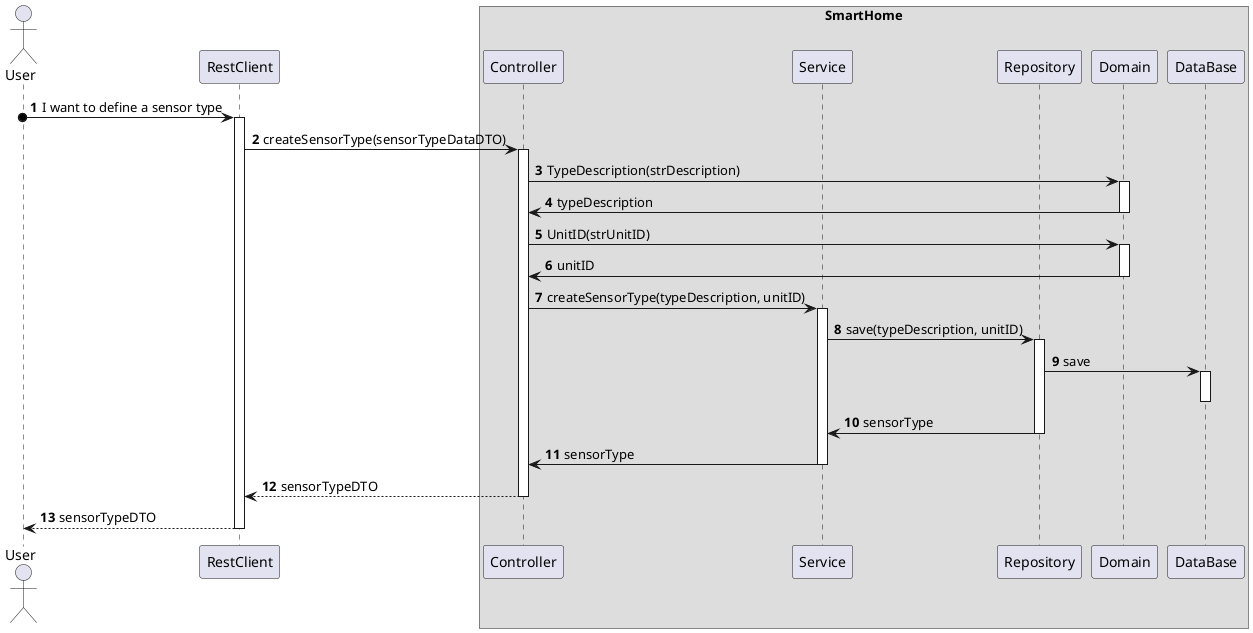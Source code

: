 @startuml
'https://plantuml.com/sequence-diagram
!pragma layout smetana

autonumber

actor "User" as User
participant "RestClient" as RC

box "SmartHome"
    participant "Controller" as CTRL
    participant "Service" as SV
    participant "Repository" as REPO
    participant "Domain" as DOM
    participant "DataBase" as BD
end box

User o-> RC : I want to define a sensor type

activate RC

RC -> CTRL : createSensorType(sensorTypeDataDTO)
activate CTRL

CTRL -> DOM : TypeDescription(strDescription)
activate DOM
DOM -> CTRL : typeDescription
deactivate DOM

CTRL -> DOM : UnitID(strUnitID)
activate DOM
DOM -> CTRL : unitID
deactivate DOM

CTRL -> SV : createSensorType(typeDescription, unitID)
activate SV

SV -> REPO : save(typeDescription, unitID)
activate REPO
REPO -> BD : save
activate BD
deactivate BD
REPO -> SV : sensorType
deactivate REPO

SV -> CTRL : sensorType
deactivate SV


CTRL --> RC : sensorTypeDTO
deactivate CTRL

RC --> User : sensorTypeDTO
deactivate RC


@enduml